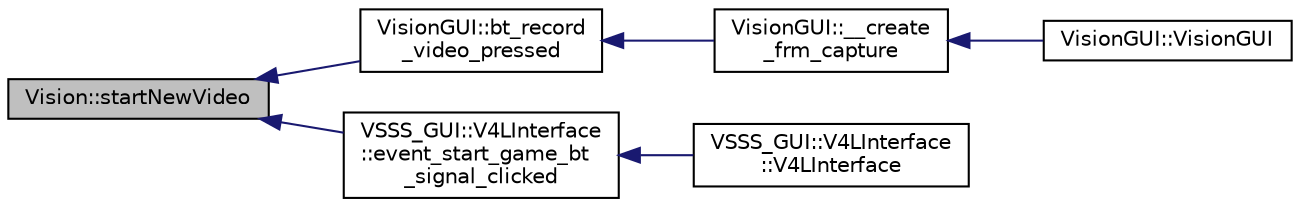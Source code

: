 digraph "Vision::startNewVideo"
{
 // INTERACTIVE_SVG=YES
  edge [fontname="Helvetica",fontsize="10",labelfontname="Helvetica",labelfontsize="10"];
  node [fontname="Helvetica",fontsize="10",shape=record];
  rankdir="LR";
  Node418 [label="Vision::startNewVideo",height=0.2,width=0.4,color="black", fillcolor="grey75", style="filled", fontcolor="black"];
  Node418 -> Node419 [dir="back",color="midnightblue",fontsize="10",style="solid",fontname="Helvetica"];
  Node419 [label="VisionGUI::bt_record\l_video_pressed",height=0.2,width=0.4,color="black", fillcolor="white", style="filled",URL="$class_vision_g_u_i.html#a78a250ff8c2520a56dce79d824dbeb85",tooltip="Starts video recording when &#39;REC&#39; button is pressed, changing its label to &#39;Stop&#39;, and vice-versa. If &#39;Video name&#39; textfield is empty, a numeric ID value will be assigned. "];
  Node419 -> Node420 [dir="back",color="midnightblue",fontsize="10",style="solid",fontname="Helvetica"];
  Node420 [label="VisionGUI::__create\l_frm_capture",height=0.2,width=0.4,color="black", fillcolor="white", style="filled",URL="$class_vision_g_u_i.html#a9b0cac7f32fc402ce5aaff0325e39b77",tooltip="Creates HSV calibration frame and its inner elements. Ataches interface signals (button pressing/clic..."];
  Node420 -> Node421 [dir="back",color="midnightblue",fontsize="10",style="solid",fontname="Helvetica"];
  Node421 [label="VisionGUI::VisionGUI",height=0.2,width=0.4,color="black", fillcolor="white", style="filled",URL="$class_vision_g_u_i.html#ae6e821e61b7cf4e0aada2044a2bd2aca"];
  Node418 -> Node422 [dir="back",color="midnightblue",fontsize="10",style="solid",fontname="Helvetica"];
  Node422 [label="VSSS_GUI::V4LInterface\l::event_start_game_bt\l_signal_clicked",height=0.2,width=0.4,color="black", fillcolor="white", style="filled",URL="$class_v_s_s_s___g_u_i_1_1_v4_l_interface.html#a8c3f91048adebeb0b5aa9838053cdcfe",tooltip="Event triggered when start button is clicked. Starts/finishes video recording. "];
  Node422 -> Node423 [dir="back",color="midnightblue",fontsize="10",style="solid",fontname="Helvetica"];
  Node423 [label="VSSS_GUI::V4LInterface\l::V4LInterface",height=0.2,width=0.4,color="black", fillcolor="white", style="filled",URL="$class_v_s_s_s___g_u_i_1_1_v4_l_interface.html#a8fafd828eacc6d5480649fa9fddc7ee4",tooltip="Constructor of a V4LInterface object. "];
}
